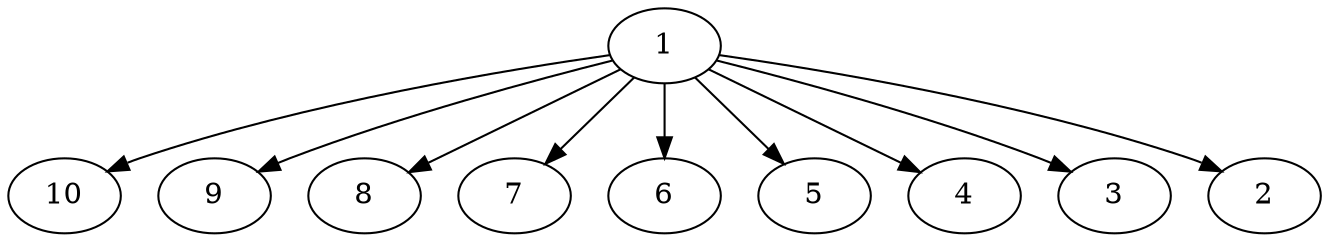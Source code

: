 digraph G {
u1[label="1"];
u2[label="10"];
u3[label="9"];
u4[label="8"];
u5[label="7"];
u6[label="6"];
u7[label="5"];
u8[label="4"];
u9[label="3"];
u10[label="2"];
u1 -> u2[label=""];
u1 -> u3[label=""];
u1 -> u4[label=""];
u1 -> u5[label=""];
u1 -> u6[label=""];
u1 -> u7[label=""];
u1 -> u8[label=""];
u1 -> u9[label=""];
u1 -> u10[label=""];

}
